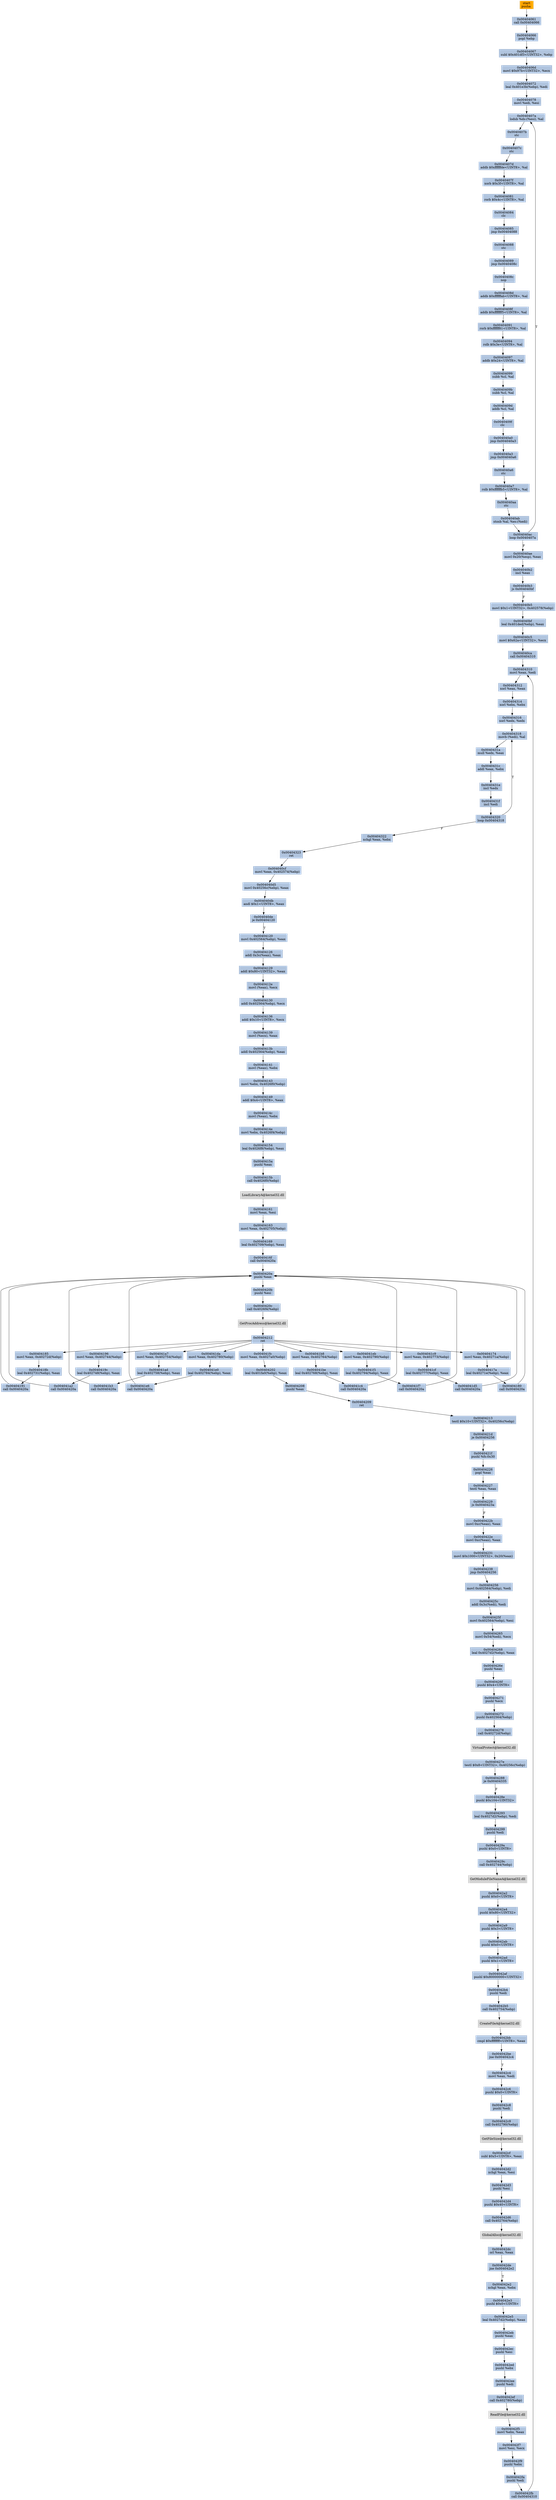 digraph G {
node[shape=rectangle,style=filled,fillcolor=lightsteelblue,color=lightsteelblue]
bgcolor="transparent"
a0x00404060pusha_[label="start\npusha ",fillcolor="orange",color="lightgrey"];
a0x00404061call_0x00404066[label="0x00404061\ncall 0x00404066"];
a0x00404066popl_ebp[label="0x00404066\npopl %ebp"];
a0x00404067subl_0x401df3UINT32_ebp[label="0x00404067\nsubl $0x401df3<UINT32>, %ebp"];
a0x0040406dmovl_0x97bUINT32_ecx[label="0x0040406d\nmovl $0x97b<UINT32>, %ecx"];
a0x00404072leal_0x401e3bebp__edi[label="0x00404072\nleal 0x401e3b(%ebp), %edi"];
a0x00404078movl_edi_esi[label="0x00404078\nmovl %edi, %esi"];
a0x0040407alodsb_ds_esi__al[label="0x0040407a\nlodsb %ds:(%esi), %al"];
a0x0040407bstc_[label="0x0040407b\nstc "];
a0x0040407cstc_[label="0x0040407c\nstc "];
a0x0040407daddb_0xffffffdeUINT8_al[label="0x0040407d\naddb $0xffffffde<UINT8>, %al"];
a0x0040407fxorb_0x3fUINT8_al[label="0x0040407f\nxorb $0x3f<UINT8>, %al"];
a0x00404081rorb_0x4cUINT8_al[label="0x00404081\nrorb $0x4c<UINT8>, %al"];
a0x00404084clc_[label="0x00404084\nclc "];
a0x00404085jmp_0x00404088[label="0x00404085\njmp 0x00404088"];
a0x00404088stc_[label="0x00404088\nstc "];
a0x00404089jmp_0x0040408c[label="0x00404089\njmp 0x0040408c"];
a0x0040408cnop_[label="0x0040408c\nnop "];
a0x0040408daddb_0xffffffabUINT8_al[label="0x0040408d\naddb $0xffffffab<UINT8>, %al"];
a0x0040408faddb_0xfffffff5UINT8_al[label="0x0040408f\naddb $0xfffffff5<UINT8>, %al"];
a0x00404091rorb_0xffffff81UINT8_al[label="0x00404091\nrorb $0xffffff81<UINT8>, %al"];
a0x00404094rolb_0x3eUINT8_al[label="0x00404094\nrolb $0x3e<UINT8>, %al"];
a0x00404097addb_0x24UINT8_al[label="0x00404097\naddb $0x24<UINT8>, %al"];
a0x00404099subb_cl_al[label="0x00404099\nsubb %cl, %al"];
a0x0040409bsubb_cl_al[label="0x0040409b\nsubb %cl, %al"];
a0x0040409daddb_cl_al[label="0x0040409d\naddb %cl, %al"];
a0x0040409fclc_[label="0x0040409f\nclc "];
a0x004040a0jmp_0x004040a3[label="0x004040a0\njmp 0x004040a3"];
a0x004040a3jmp_0x004040a6[label="0x004040a3\njmp 0x004040a6"];
a0x004040a6stc_[label="0x004040a6\nstc "];
a0x004040a7rolb_0xffffffb5UINT8_al[label="0x004040a7\nrolb $0xffffffb5<UINT8>, %al"];
a0x004040aastc_[label="0x004040aa\nstc "];
a0x004040abstosb_al_es_edi_[label="0x004040ab\nstosb %al, %es:(%edi)"];
a0x004040acloop_0x0040407a[label="0x004040ac\nloop 0x0040407a"];
a0x004040aemovl_0x20esp__eax[label="0x004040ae\nmovl 0x20(%esp), %eax"];
a0x004040b2incl_eax[label="0x004040b2\nincl %eax"];
a0x004040b3js_0x004040bf[label="0x004040b3\njs 0x004040bf"];
a0x004040b5movl_0x1UINT32_0x402578ebp_[label="0x004040b5\nmovl $0x1<UINT32>, 0x402578(%ebp)"];
a0x004040bfleal_0x401dedebp__eax[label="0x004040bf\nleal 0x401ded(%ebp), %eax"];
a0x004040c5movl_0x62aUINT32_ecx[label="0x004040c5\nmovl $0x62a<UINT32>, %ecx"];
a0x004040cacall_0x00404310[label="0x004040ca\ncall 0x00404310"];
a0x00404310movl_eax_edi[label="0x00404310\nmovl %eax, %edi"];
a0x00404312xorl_eax_eax[label="0x00404312\nxorl %eax, %eax"];
a0x00404314xorl_ebx_ebx[label="0x00404314\nxorl %ebx, %ebx"];
a0x00404316xorl_edx_edx[label="0x00404316\nxorl %edx, %edx"];
a0x00404318movb_edi__al[label="0x00404318\nmovb (%edi), %al"];
a0x0040431amull_edx_eax[label="0x0040431a\nmull %edx, %eax"];
a0x0040431caddl_eax_ebx[label="0x0040431c\naddl %eax, %ebx"];
a0x0040431eincl_edx[label="0x0040431e\nincl %edx"];
a0x0040431fincl_edi[label="0x0040431f\nincl %edi"];
a0x00404320loop_0x00404318[label="0x00404320\nloop 0x00404318"];
a0x00404322xchgl_eax_ebx[label="0x00404322\nxchgl %eax, %ebx"];
a0x00404323ret[label="0x00404323\nret"];
a0x004040cfmovl_eax_0x402574ebp_[label="0x004040cf\nmovl %eax, 0x402574(%ebp)"];
a0x004040d5movl_0x40256cebp__eax[label="0x004040d5\nmovl 0x40256c(%ebp), %eax"];
a0x004040dbandl_0x1UINT8_eax[label="0x004040db\nandl $0x1<UINT8>, %eax"];
a0x004040deje_0x00404120[label="0x004040de\nje 0x00404120"];
a0x00404120movl_0x402564ebp__eax[label="0x00404120\nmovl 0x402564(%ebp), %eax"];
a0x00404126addl_0x3ceax__eax[label="0x00404126\naddl 0x3c(%eax), %eax"];
a0x00404129addl_0x80UINT32_eax[label="0x00404129\naddl $0x80<UINT32>, %eax"];
a0x0040412emovl_eax__ecx[label="0x0040412e\nmovl (%eax), %ecx"];
a0x00404130addl_0x402564ebp__ecx[label="0x00404130\naddl 0x402564(%ebp), %ecx"];
a0x00404136addl_0x10UINT8_ecx[label="0x00404136\naddl $0x10<UINT8>, %ecx"];
a0x00404139movl_ecx__eax[label="0x00404139\nmovl (%ecx), %eax"];
a0x0040413baddl_0x402564ebp__eax[label="0x0040413b\naddl 0x402564(%ebp), %eax"];
a0x00404141movl_eax__ebx[label="0x00404141\nmovl (%eax), %ebx"];
a0x00404143movl_ebx_0x4026f0ebp_[label="0x00404143\nmovl %ebx, 0x4026f0(%ebp)"];
a0x00404149addl_0x4UINT8_eax[label="0x00404149\naddl $0x4<UINT8>, %eax"];
a0x0040414cmovl_eax__ebx[label="0x0040414c\nmovl (%eax), %ebx"];
a0x0040414emovl_ebx_0x4026f4ebp_[label="0x0040414e\nmovl %ebx, 0x4026f4(%ebp)"];
a0x00404154leal_0x4026f8ebp__eax[label="0x00404154\nleal 0x4026f8(%ebp), %eax"];
a0x0040415apushl_eax[label="0x0040415a\npushl %eax"];
a0x0040415bcall_0x4026f0ebp_[label="0x0040415b\ncall 0x4026f0(%ebp)"];
LoadLibraryA_kernel32_dll[label="LoadLibraryA@kernel32.dll",fillcolor="lightgrey",color="lightgrey"];
a0x00404161movl_eax_esi[label="0x00404161\nmovl %eax, %esi"];
a0x00404163movl_eax_0x402705ebp_[label="0x00404163\nmovl %eax, 0x402705(%ebp)"];
a0x00404169leal_0x402709ebp__eax[label="0x00404169\nleal 0x402709(%ebp), %eax"];
a0x0040416fcall_0x0040420a[label="0x0040416f\ncall 0x0040420a"];
a0x0040420apushl_eax[label="0x0040420a\npushl %eax"];
a0x0040420bpushl_esi[label="0x0040420b\npushl %esi"];
a0x0040420ccall_0x4026f4ebp_[label="0x0040420c\ncall 0x4026f4(%ebp)"];
GetProcAddress_kernel32_dll[label="GetProcAddress@kernel32.dll",fillcolor="lightgrey",color="lightgrey"];
a0x00404212ret[label="0x00404212\nret"];
a0x00404174movl_eax_0x40271aebp_[label="0x00404174\nmovl %eax, 0x40271a(%ebp)"];
a0x0040417aleal_0x40271eebp__eax[label="0x0040417a\nleal 0x40271e(%ebp), %eax"];
a0x00404180call_0x0040420a[label="0x00404180\ncall 0x0040420a"];
a0x00404185movl_eax_0x40272debp_[label="0x00404185\nmovl %eax, 0x40272d(%ebp)"];
a0x0040418bleal_0x402731ebp__eax[label="0x0040418b\nleal 0x402731(%ebp), %eax"];
a0x00404191call_0x0040420a[label="0x00404191\ncall 0x0040420a"];
a0x00404196movl_eax_0x402744ebp_[label="0x00404196\nmovl %eax, 0x402744(%ebp)"];
a0x0040419cleal_0x402748ebp__eax[label="0x0040419c\nleal 0x402748(%ebp), %eax"];
a0x004041a2call_0x0040420a[label="0x004041a2\ncall 0x0040420a"];
a0x004041a7movl_eax_0x402754ebp_[label="0x004041a7\nmovl %eax, 0x402754(%ebp)"];
a0x004041adleal_0x402758ebp__eax[label="0x004041ad\nleal 0x402758(%ebp), %eax"];
a0x004041b3call_0x0040420a[label="0x004041b3\ncall 0x0040420a"];
a0x004041b8movl_eax_0x402764ebp_[label="0x004041b8\nmovl %eax, 0x402764(%ebp)"];
a0x004041beleal_0x402768ebp__eax[label="0x004041be\nleal 0x402768(%ebp), %eax"];
a0x004041c4call_0x0040420a[label="0x004041c4\ncall 0x0040420a"];
a0x004041c9movl_eax_0x402773ebp_[label="0x004041c9\nmovl %eax, 0x402773(%ebp)"];
a0x004041cfleal_0x402777ebp__eax[label="0x004041cf\nleal 0x402777(%ebp), %eax"];
a0x004041d5call_0x0040420a[label="0x004041d5\ncall 0x0040420a"];
a0x004041damovl_eax_0x402780ebp_[label="0x004041da\nmovl %eax, 0x402780(%ebp)"];
a0x004041e0leal_0x402784ebp__eax[label="0x004041e0\nleal 0x402784(%ebp), %eax"];
a0x004041e6call_0x0040420a[label="0x004041e6\ncall 0x0040420a"];
a0x004041ebmovl_eax_0x402790ebp_[label="0x004041eb\nmovl %eax, 0x402790(%ebp)"];
a0x004041f1leal_0x402794ebp__eax[label="0x004041f1\nleal 0x402794(%ebp), %eax"];
a0x004041f7call_0x0040420a[label="0x004041f7\ncall 0x0040420a"];
a0x004041fcmovl_eax_0x4027a0ebp_[label="0x004041fc\nmovl %eax, 0x4027a0(%ebp)"];
a0x00404202leal_0x401fa0ebp__eax[label="0x00404202\nleal 0x401fa0(%ebp), %eax"];
a0x00404208pushl_eax[label="0x00404208\npushl %eax"];
a0x00404209ret[label="0x00404209\nret"];
a0x00404213testl_0x10UINT32_0x40256cebp_[label="0x00404213\ntestl $0x10<UINT32>, 0x40256c(%ebp)"];
a0x0040421dje_0x00404256[label="0x0040421d\nje 0x00404256"];
a0x0040421fpushl_fs_0x30[label="0x0040421f\npushl %fs:0x30"];
a0x00404226popl_eax[label="0x00404226\npopl %eax"];
a0x00404227testl_eax_eax[label="0x00404227\ntestl %eax, %eax"];
a0x00404229js_0x0040423a[label="0x00404229\njs 0x0040423a"];
a0x0040422bmovl_0xceax__eax[label="0x0040422b\nmovl 0xc(%eax), %eax"];
a0x0040422emovl_0xceax__eax[label="0x0040422e\nmovl 0xc(%eax), %eax"];
a0x00404231movl_0x1000UINT32_0x20eax_[label="0x00404231\nmovl $0x1000<UINT32>, 0x20(%eax)"];
a0x00404238jmp_0x00404256[label="0x00404238\njmp 0x00404256"];
a0x00404256movl_0x402564ebp__edi[label="0x00404256\nmovl 0x402564(%ebp), %edi"];
a0x0040425caddl_0x3cedi__edi[label="0x0040425c\naddl 0x3c(%edi), %edi"];
a0x0040425fmovl_0x402564ebp__esi[label="0x0040425f\nmovl 0x402564(%ebp), %esi"];
a0x00404265movl_0x54edi__ecx[label="0x00404265\nmovl 0x54(%edi), %ecx"];
a0x00404268leal_0x4027d2ebp__eax[label="0x00404268\nleal 0x4027d2(%ebp), %eax"];
a0x0040426epushl_eax[label="0x0040426e\npushl %eax"];
a0x0040426fpushl_0x4UINT8[label="0x0040426f\npushl $0x4<UINT8>"];
a0x00404271pushl_ecx[label="0x00404271\npushl %ecx"];
a0x00404272pushl_0x402564ebp_[label="0x00404272\npushl 0x402564(%ebp)"];
a0x00404278call_0x40272debp_[label="0x00404278\ncall 0x40272d(%ebp)"];
VirtualProtect_kernel32_dll[label="VirtualProtect@kernel32.dll",fillcolor="lightgrey",color="lightgrey"];
a0x0040427etestl_0x8UINT32_0x40256cebp_[label="0x0040427e\ntestl $0x8<UINT32>, 0x40256c(%ebp)"];
a0x00404288je_0x00404335[label="0x00404288\nje 0x00404335"];
a0x0040428epushl_0x104UINT32[label="0x0040428e\npushl $0x104<UINT32>"];
a0x00404293leal_0x4027d2ebp__edi[label="0x00404293\nleal 0x4027d2(%ebp), %edi"];
a0x00404299pushl_edi[label="0x00404299\npushl %edi"];
a0x0040429apushl_0x0UINT8[label="0x0040429a\npushl $0x0<UINT8>"];
a0x0040429ccall_0x402744ebp_[label="0x0040429c\ncall 0x402744(%ebp)"];
GetModuleFileNameA_kernel32_dll[label="GetModuleFileNameA@kernel32.dll",fillcolor="lightgrey",color="lightgrey"];
a0x004042a2pushl_0x0UINT8[label="0x004042a2\npushl $0x0<UINT8>"];
a0x004042a4pushl_0x80UINT32[label="0x004042a4\npushl $0x80<UINT32>"];
a0x004042a9pushl_0x3UINT8[label="0x004042a9\npushl $0x3<UINT8>"];
a0x004042abpushl_0x0UINT8[label="0x004042ab\npushl $0x0<UINT8>"];
a0x004042adpushl_0x1UINT8[label="0x004042ad\npushl $0x1<UINT8>"];
a0x004042afpushl_0x80000000UINT32[label="0x004042af\npushl $0x80000000<UINT32>"];
a0x004042b4pushl_edi[label="0x004042b4\npushl %edi"];
a0x004042b5call_0x402754ebp_[label="0x004042b5\ncall 0x402754(%ebp)"];
CreateFileA_kernel32_dll[label="CreateFileA@kernel32.dll",fillcolor="lightgrey",color="lightgrey"];
a0x004042bbcmpl_0xffffffffUINT8_eax[label="0x004042bb\ncmpl $0xffffffff<UINT8>, %eax"];
a0x004042bejne_0x004042c4[label="0x004042be\njne 0x004042c4"];
a0x004042c4movl_eax_edi[label="0x004042c4\nmovl %eax, %edi"];
a0x004042c6pushl_0x0UINT8[label="0x004042c6\npushl $0x0<UINT8>"];
a0x004042c8pushl_edi[label="0x004042c8\npushl %edi"];
a0x004042c9call_0x402790ebp_[label="0x004042c9\ncall 0x402790(%ebp)"];
GetFileSize_kernel32_dll[label="GetFileSize@kernel32.dll",fillcolor="lightgrey",color="lightgrey"];
a0x004042cfsubl_0x5UINT8_eax[label="0x004042cf\nsubl $0x5<UINT8>, %eax"];
a0x004042d2xchgl_eax_esi[label="0x004042d2\nxchgl %eax, %esi"];
a0x004042d3pushl_esi[label="0x004042d3\npushl %esi"];
a0x004042d4pushl_0x40UINT8[label="0x004042d4\npushl $0x40<UINT8>"];
a0x004042d6call_0x402764ebp_[label="0x004042d6\ncall 0x402764(%ebp)"];
GlobalAlloc_kernel32_dll[label="GlobalAlloc@kernel32.dll",fillcolor="lightgrey",color="lightgrey"];
a0x004042dcorl_eax_eax[label="0x004042dc\norl %eax, %eax"];
a0x004042dejne_0x004042e2[label="0x004042de\njne 0x004042e2"];
a0x004042e2xchgl_eax_ebx[label="0x004042e2\nxchgl %eax, %ebx"];
a0x004042e3pushl_0x0UINT8[label="0x004042e3\npushl $0x0<UINT8>"];
a0x004042e5leal_0x4027d2ebp__eax[label="0x004042e5\nleal 0x4027d2(%ebp), %eax"];
a0x004042ebpushl_eax[label="0x004042eb\npushl %eax"];
a0x004042ecpushl_esi[label="0x004042ec\npushl %esi"];
a0x004042edpushl_ebx[label="0x004042ed\npushl %ebx"];
a0x004042eepushl_edi[label="0x004042ee\npushl %edi"];
a0x004042efcall_0x402780ebp_[label="0x004042ef\ncall 0x402780(%ebp)"];
ReadFile_kernel32_dll[label="ReadFile@kernel32.dll",fillcolor="lightgrey",color="lightgrey"];
a0x004042f5movl_ebx_eax[label="0x004042f5\nmovl %ebx, %eax"];
a0x004042f7movl_esi_ecx[label="0x004042f7\nmovl %esi, %ecx"];
a0x004042f9pushl_ebx[label="0x004042f9\npushl %ebx"];
a0x004042fapushl_edi[label="0x004042fa\npushl %edi"];
a0x004042fbcall_0x00404310[label="0x004042fb\ncall 0x00404310"];
a0x00404060pusha_ -> a0x00404061call_0x00404066 [color="#000000"];
a0x00404061call_0x00404066 -> a0x00404066popl_ebp [color="#000000"];
a0x00404066popl_ebp -> a0x00404067subl_0x401df3UINT32_ebp [color="#000000"];
a0x00404067subl_0x401df3UINT32_ebp -> a0x0040406dmovl_0x97bUINT32_ecx [color="#000000"];
a0x0040406dmovl_0x97bUINT32_ecx -> a0x00404072leal_0x401e3bebp__edi [color="#000000"];
a0x00404072leal_0x401e3bebp__edi -> a0x00404078movl_edi_esi [color="#000000"];
a0x00404078movl_edi_esi -> a0x0040407alodsb_ds_esi__al [color="#000000"];
a0x0040407alodsb_ds_esi__al -> a0x0040407bstc_ [color="#000000"];
a0x0040407bstc_ -> a0x0040407cstc_ [color="#000000"];
a0x0040407cstc_ -> a0x0040407daddb_0xffffffdeUINT8_al [color="#000000"];
a0x0040407daddb_0xffffffdeUINT8_al -> a0x0040407fxorb_0x3fUINT8_al [color="#000000"];
a0x0040407fxorb_0x3fUINT8_al -> a0x00404081rorb_0x4cUINT8_al [color="#000000"];
a0x00404081rorb_0x4cUINT8_al -> a0x00404084clc_ [color="#000000"];
a0x00404084clc_ -> a0x00404085jmp_0x00404088 [color="#000000"];
a0x00404085jmp_0x00404088 -> a0x00404088stc_ [color="#000000"];
a0x00404088stc_ -> a0x00404089jmp_0x0040408c [color="#000000"];
a0x00404089jmp_0x0040408c -> a0x0040408cnop_ [color="#000000"];
a0x0040408cnop_ -> a0x0040408daddb_0xffffffabUINT8_al [color="#000000"];
a0x0040408daddb_0xffffffabUINT8_al -> a0x0040408faddb_0xfffffff5UINT8_al [color="#000000"];
a0x0040408faddb_0xfffffff5UINT8_al -> a0x00404091rorb_0xffffff81UINT8_al [color="#000000"];
a0x00404091rorb_0xffffff81UINT8_al -> a0x00404094rolb_0x3eUINT8_al [color="#000000"];
a0x00404094rolb_0x3eUINT8_al -> a0x00404097addb_0x24UINT8_al [color="#000000"];
a0x00404097addb_0x24UINT8_al -> a0x00404099subb_cl_al [color="#000000"];
a0x00404099subb_cl_al -> a0x0040409bsubb_cl_al [color="#000000"];
a0x0040409bsubb_cl_al -> a0x0040409daddb_cl_al [color="#000000"];
a0x0040409daddb_cl_al -> a0x0040409fclc_ [color="#000000"];
a0x0040409fclc_ -> a0x004040a0jmp_0x004040a3 [color="#000000"];
a0x004040a0jmp_0x004040a3 -> a0x004040a3jmp_0x004040a6 [color="#000000"];
a0x004040a3jmp_0x004040a6 -> a0x004040a6stc_ [color="#000000"];
a0x004040a6stc_ -> a0x004040a7rolb_0xffffffb5UINT8_al [color="#000000"];
a0x004040a7rolb_0xffffffb5UINT8_al -> a0x004040aastc_ [color="#000000"];
a0x004040aastc_ -> a0x004040abstosb_al_es_edi_ [color="#000000"];
a0x004040abstosb_al_es_edi_ -> a0x004040acloop_0x0040407a [color="#000000"];
a0x004040acloop_0x0040407a -> a0x0040407alodsb_ds_esi__al [color="#000000",label="T"];
a0x004040acloop_0x0040407a -> a0x004040aemovl_0x20esp__eax [color="#000000",label="F"];
a0x004040aemovl_0x20esp__eax -> a0x004040b2incl_eax [color="#000000"];
a0x004040b2incl_eax -> a0x004040b3js_0x004040bf [color="#000000"];
a0x004040b3js_0x004040bf -> a0x004040b5movl_0x1UINT32_0x402578ebp_ [color="#000000",label="F"];
a0x004040b5movl_0x1UINT32_0x402578ebp_ -> a0x004040bfleal_0x401dedebp__eax [color="#000000"];
a0x004040bfleal_0x401dedebp__eax -> a0x004040c5movl_0x62aUINT32_ecx [color="#000000"];
a0x004040c5movl_0x62aUINT32_ecx -> a0x004040cacall_0x00404310 [color="#000000"];
a0x004040cacall_0x00404310 -> a0x00404310movl_eax_edi [color="#000000"];
a0x00404310movl_eax_edi -> a0x00404312xorl_eax_eax [color="#000000"];
a0x00404312xorl_eax_eax -> a0x00404314xorl_ebx_ebx [color="#000000"];
a0x00404314xorl_ebx_ebx -> a0x00404316xorl_edx_edx [color="#000000"];
a0x00404316xorl_edx_edx -> a0x00404318movb_edi__al [color="#000000"];
a0x00404318movb_edi__al -> a0x0040431amull_edx_eax [color="#000000"];
a0x0040431amull_edx_eax -> a0x0040431caddl_eax_ebx [color="#000000"];
a0x0040431caddl_eax_ebx -> a0x0040431eincl_edx [color="#000000"];
a0x0040431eincl_edx -> a0x0040431fincl_edi [color="#000000"];
a0x0040431fincl_edi -> a0x00404320loop_0x00404318 [color="#000000"];
a0x00404320loop_0x00404318 -> a0x00404318movb_edi__al [color="#000000",label="T"];
a0x00404320loop_0x00404318 -> a0x00404322xchgl_eax_ebx [color="#000000",label="F"];
a0x00404322xchgl_eax_ebx -> a0x00404323ret [color="#000000"];
a0x00404323ret -> a0x004040cfmovl_eax_0x402574ebp_ [color="#000000"];
a0x004040cfmovl_eax_0x402574ebp_ -> a0x004040d5movl_0x40256cebp__eax [color="#000000"];
a0x004040d5movl_0x40256cebp__eax -> a0x004040dbandl_0x1UINT8_eax [color="#000000"];
a0x004040dbandl_0x1UINT8_eax -> a0x004040deje_0x00404120 [color="#000000"];
a0x004040deje_0x00404120 -> a0x00404120movl_0x402564ebp__eax [color="#000000",label="T"];
a0x00404120movl_0x402564ebp__eax -> a0x00404126addl_0x3ceax__eax [color="#000000"];
a0x00404126addl_0x3ceax__eax -> a0x00404129addl_0x80UINT32_eax [color="#000000"];
a0x00404129addl_0x80UINT32_eax -> a0x0040412emovl_eax__ecx [color="#000000"];
a0x0040412emovl_eax__ecx -> a0x00404130addl_0x402564ebp__ecx [color="#000000"];
a0x00404130addl_0x402564ebp__ecx -> a0x00404136addl_0x10UINT8_ecx [color="#000000"];
a0x00404136addl_0x10UINT8_ecx -> a0x00404139movl_ecx__eax [color="#000000"];
a0x00404139movl_ecx__eax -> a0x0040413baddl_0x402564ebp__eax [color="#000000"];
a0x0040413baddl_0x402564ebp__eax -> a0x00404141movl_eax__ebx [color="#000000"];
a0x00404141movl_eax__ebx -> a0x00404143movl_ebx_0x4026f0ebp_ [color="#000000"];
a0x00404143movl_ebx_0x4026f0ebp_ -> a0x00404149addl_0x4UINT8_eax [color="#000000"];
a0x00404149addl_0x4UINT8_eax -> a0x0040414cmovl_eax__ebx [color="#000000"];
a0x0040414cmovl_eax__ebx -> a0x0040414emovl_ebx_0x4026f4ebp_ [color="#000000"];
a0x0040414emovl_ebx_0x4026f4ebp_ -> a0x00404154leal_0x4026f8ebp__eax [color="#000000"];
a0x00404154leal_0x4026f8ebp__eax -> a0x0040415apushl_eax [color="#000000"];
a0x0040415apushl_eax -> a0x0040415bcall_0x4026f0ebp_ [color="#000000"];
a0x0040415bcall_0x4026f0ebp_ -> LoadLibraryA_kernel32_dll [color="#000000"];
LoadLibraryA_kernel32_dll -> a0x00404161movl_eax_esi [color="#000000"];
a0x00404161movl_eax_esi -> a0x00404163movl_eax_0x402705ebp_ [color="#000000"];
a0x00404163movl_eax_0x402705ebp_ -> a0x00404169leal_0x402709ebp__eax [color="#000000"];
a0x00404169leal_0x402709ebp__eax -> a0x0040416fcall_0x0040420a [color="#000000"];
a0x0040416fcall_0x0040420a -> a0x0040420apushl_eax [color="#000000"];
a0x0040420apushl_eax -> a0x0040420bpushl_esi [color="#000000"];
a0x0040420bpushl_esi -> a0x0040420ccall_0x4026f4ebp_ [color="#000000"];
a0x0040420ccall_0x4026f4ebp_ -> GetProcAddress_kernel32_dll [color="#000000"];
GetProcAddress_kernel32_dll -> a0x00404212ret [color="#000000"];
a0x00404212ret -> a0x00404174movl_eax_0x40271aebp_ [color="#000000"];
a0x00404174movl_eax_0x40271aebp_ -> a0x0040417aleal_0x40271eebp__eax [color="#000000"];
a0x0040417aleal_0x40271eebp__eax -> a0x00404180call_0x0040420a [color="#000000"];
a0x00404180call_0x0040420a -> a0x0040420apushl_eax [color="#000000"];
a0x00404212ret -> a0x00404185movl_eax_0x40272debp_ [color="#000000"];
a0x00404185movl_eax_0x40272debp_ -> a0x0040418bleal_0x402731ebp__eax [color="#000000"];
a0x0040418bleal_0x402731ebp__eax -> a0x00404191call_0x0040420a [color="#000000"];
a0x00404191call_0x0040420a -> a0x0040420apushl_eax [color="#000000"];
a0x00404212ret -> a0x00404196movl_eax_0x402744ebp_ [color="#000000"];
a0x00404196movl_eax_0x402744ebp_ -> a0x0040419cleal_0x402748ebp__eax [color="#000000"];
a0x0040419cleal_0x402748ebp__eax -> a0x004041a2call_0x0040420a [color="#000000"];
a0x004041a2call_0x0040420a -> a0x0040420apushl_eax [color="#000000"];
a0x00404212ret -> a0x004041a7movl_eax_0x402754ebp_ [color="#000000"];
a0x004041a7movl_eax_0x402754ebp_ -> a0x004041adleal_0x402758ebp__eax [color="#000000"];
a0x004041adleal_0x402758ebp__eax -> a0x004041b3call_0x0040420a [color="#000000"];
a0x004041b3call_0x0040420a -> a0x0040420apushl_eax [color="#000000"];
a0x00404212ret -> a0x004041b8movl_eax_0x402764ebp_ [color="#000000"];
a0x004041b8movl_eax_0x402764ebp_ -> a0x004041beleal_0x402768ebp__eax [color="#000000"];
a0x004041beleal_0x402768ebp__eax -> a0x004041c4call_0x0040420a [color="#000000"];
a0x004041c4call_0x0040420a -> a0x0040420apushl_eax [color="#000000"];
a0x00404212ret -> a0x004041c9movl_eax_0x402773ebp_ [color="#000000"];
a0x004041c9movl_eax_0x402773ebp_ -> a0x004041cfleal_0x402777ebp__eax [color="#000000"];
a0x004041cfleal_0x402777ebp__eax -> a0x004041d5call_0x0040420a [color="#000000"];
a0x004041d5call_0x0040420a -> a0x0040420apushl_eax [color="#000000"];
a0x00404212ret -> a0x004041damovl_eax_0x402780ebp_ [color="#000000"];
a0x004041damovl_eax_0x402780ebp_ -> a0x004041e0leal_0x402784ebp__eax [color="#000000"];
a0x004041e0leal_0x402784ebp__eax -> a0x004041e6call_0x0040420a [color="#000000"];
a0x004041e6call_0x0040420a -> a0x0040420apushl_eax [color="#000000"];
a0x00404212ret -> a0x004041ebmovl_eax_0x402790ebp_ [color="#000000"];
a0x004041ebmovl_eax_0x402790ebp_ -> a0x004041f1leal_0x402794ebp__eax [color="#000000"];
a0x004041f1leal_0x402794ebp__eax -> a0x004041f7call_0x0040420a [color="#000000"];
a0x004041f7call_0x0040420a -> a0x0040420apushl_eax [color="#000000"];
a0x00404212ret -> a0x004041fcmovl_eax_0x4027a0ebp_ [color="#000000"];
a0x004041fcmovl_eax_0x4027a0ebp_ -> a0x00404202leal_0x401fa0ebp__eax [color="#000000"];
a0x00404202leal_0x401fa0ebp__eax -> a0x00404208pushl_eax [color="#000000"];
a0x00404208pushl_eax -> a0x00404209ret [color="#000000"];
a0x00404209ret -> a0x00404213testl_0x10UINT32_0x40256cebp_ [color="#000000"];
a0x00404213testl_0x10UINT32_0x40256cebp_ -> a0x0040421dje_0x00404256 [color="#000000"];
a0x0040421dje_0x00404256 -> a0x0040421fpushl_fs_0x30 [color="#000000",label="F"];
a0x0040421fpushl_fs_0x30 -> a0x00404226popl_eax [color="#000000"];
a0x00404226popl_eax -> a0x00404227testl_eax_eax [color="#000000"];
a0x00404227testl_eax_eax -> a0x00404229js_0x0040423a [color="#000000"];
a0x00404229js_0x0040423a -> a0x0040422bmovl_0xceax__eax [color="#000000",label="F"];
a0x0040422bmovl_0xceax__eax -> a0x0040422emovl_0xceax__eax [color="#000000"];
a0x0040422emovl_0xceax__eax -> a0x00404231movl_0x1000UINT32_0x20eax_ [color="#000000"];
a0x00404231movl_0x1000UINT32_0x20eax_ -> a0x00404238jmp_0x00404256 [color="#000000"];
a0x00404238jmp_0x00404256 -> a0x00404256movl_0x402564ebp__edi [color="#000000"];
a0x00404256movl_0x402564ebp__edi -> a0x0040425caddl_0x3cedi__edi [color="#000000"];
a0x0040425caddl_0x3cedi__edi -> a0x0040425fmovl_0x402564ebp__esi [color="#000000"];
a0x0040425fmovl_0x402564ebp__esi -> a0x00404265movl_0x54edi__ecx [color="#000000"];
a0x00404265movl_0x54edi__ecx -> a0x00404268leal_0x4027d2ebp__eax [color="#000000"];
a0x00404268leal_0x4027d2ebp__eax -> a0x0040426epushl_eax [color="#000000"];
a0x0040426epushl_eax -> a0x0040426fpushl_0x4UINT8 [color="#000000"];
a0x0040426fpushl_0x4UINT8 -> a0x00404271pushl_ecx [color="#000000"];
a0x00404271pushl_ecx -> a0x00404272pushl_0x402564ebp_ [color="#000000"];
a0x00404272pushl_0x402564ebp_ -> a0x00404278call_0x40272debp_ [color="#000000"];
a0x00404278call_0x40272debp_ -> VirtualProtect_kernel32_dll [color="#000000"];
VirtualProtect_kernel32_dll -> a0x0040427etestl_0x8UINT32_0x40256cebp_ [color="#000000"];
a0x0040427etestl_0x8UINT32_0x40256cebp_ -> a0x00404288je_0x00404335 [color="#000000"];
a0x00404288je_0x00404335 -> a0x0040428epushl_0x104UINT32 [color="#000000",label="F"];
a0x0040428epushl_0x104UINT32 -> a0x00404293leal_0x4027d2ebp__edi [color="#000000"];
a0x00404293leal_0x4027d2ebp__edi -> a0x00404299pushl_edi [color="#000000"];
a0x00404299pushl_edi -> a0x0040429apushl_0x0UINT8 [color="#000000"];
a0x0040429apushl_0x0UINT8 -> a0x0040429ccall_0x402744ebp_ [color="#000000"];
a0x0040429ccall_0x402744ebp_ -> GetModuleFileNameA_kernel32_dll [color="#000000"];
GetModuleFileNameA_kernel32_dll -> a0x004042a2pushl_0x0UINT8 [color="#000000"];
a0x004042a2pushl_0x0UINT8 -> a0x004042a4pushl_0x80UINT32 [color="#000000"];
a0x004042a4pushl_0x80UINT32 -> a0x004042a9pushl_0x3UINT8 [color="#000000"];
a0x004042a9pushl_0x3UINT8 -> a0x004042abpushl_0x0UINT8 [color="#000000"];
a0x004042abpushl_0x0UINT8 -> a0x004042adpushl_0x1UINT8 [color="#000000"];
a0x004042adpushl_0x1UINT8 -> a0x004042afpushl_0x80000000UINT32 [color="#000000"];
a0x004042afpushl_0x80000000UINT32 -> a0x004042b4pushl_edi [color="#000000"];
a0x004042b4pushl_edi -> a0x004042b5call_0x402754ebp_ [color="#000000"];
a0x004042b5call_0x402754ebp_ -> CreateFileA_kernel32_dll [color="#000000"];
CreateFileA_kernel32_dll -> a0x004042bbcmpl_0xffffffffUINT8_eax [color="#000000"];
a0x004042bbcmpl_0xffffffffUINT8_eax -> a0x004042bejne_0x004042c4 [color="#000000"];
a0x004042bejne_0x004042c4 -> a0x004042c4movl_eax_edi [color="#000000",label="T"];
a0x004042c4movl_eax_edi -> a0x004042c6pushl_0x0UINT8 [color="#000000"];
a0x004042c6pushl_0x0UINT8 -> a0x004042c8pushl_edi [color="#000000"];
a0x004042c8pushl_edi -> a0x004042c9call_0x402790ebp_ [color="#000000"];
a0x004042c9call_0x402790ebp_ -> GetFileSize_kernel32_dll [color="#000000"];
GetFileSize_kernel32_dll -> a0x004042cfsubl_0x5UINT8_eax [color="#000000"];
a0x004042cfsubl_0x5UINT8_eax -> a0x004042d2xchgl_eax_esi [color="#000000"];
a0x004042d2xchgl_eax_esi -> a0x004042d3pushl_esi [color="#000000"];
a0x004042d3pushl_esi -> a0x004042d4pushl_0x40UINT8 [color="#000000"];
a0x004042d4pushl_0x40UINT8 -> a0x004042d6call_0x402764ebp_ [color="#000000"];
a0x004042d6call_0x402764ebp_ -> GlobalAlloc_kernel32_dll [color="#000000"];
GlobalAlloc_kernel32_dll -> a0x004042dcorl_eax_eax [color="#000000"];
a0x004042dcorl_eax_eax -> a0x004042dejne_0x004042e2 [color="#000000"];
a0x004042dejne_0x004042e2 -> a0x004042e2xchgl_eax_ebx [color="#000000",label="T"];
a0x004042e2xchgl_eax_ebx -> a0x004042e3pushl_0x0UINT8 [color="#000000"];
a0x004042e3pushl_0x0UINT8 -> a0x004042e5leal_0x4027d2ebp__eax [color="#000000"];
a0x004042e5leal_0x4027d2ebp__eax -> a0x004042ebpushl_eax [color="#000000"];
a0x004042ebpushl_eax -> a0x004042ecpushl_esi [color="#000000"];
a0x004042ecpushl_esi -> a0x004042edpushl_ebx [color="#000000"];
a0x004042edpushl_ebx -> a0x004042eepushl_edi [color="#000000"];
a0x004042eepushl_edi -> a0x004042efcall_0x402780ebp_ [color="#000000"];
a0x004042efcall_0x402780ebp_ -> ReadFile_kernel32_dll [color="#000000"];
ReadFile_kernel32_dll -> a0x004042f5movl_ebx_eax [color="#000000"];
a0x004042f5movl_ebx_eax -> a0x004042f7movl_esi_ecx [color="#000000"];
a0x004042f7movl_esi_ecx -> a0x004042f9pushl_ebx [color="#000000"];
a0x004042f9pushl_ebx -> a0x004042fapushl_edi [color="#000000"];
a0x004042fapushl_edi -> a0x004042fbcall_0x00404310 [color="#000000"];
a0x004042fbcall_0x00404310 -> a0x00404310movl_eax_edi [color="#000000"];
}
